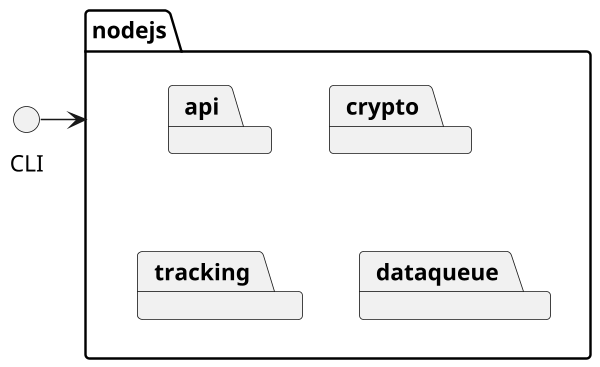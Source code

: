 @startuml Facade
scale 600*600

package nodejs {
    package api
    package crypto
    package tracking
    package dataqueue
}


CLI -> nodejs
@enduml